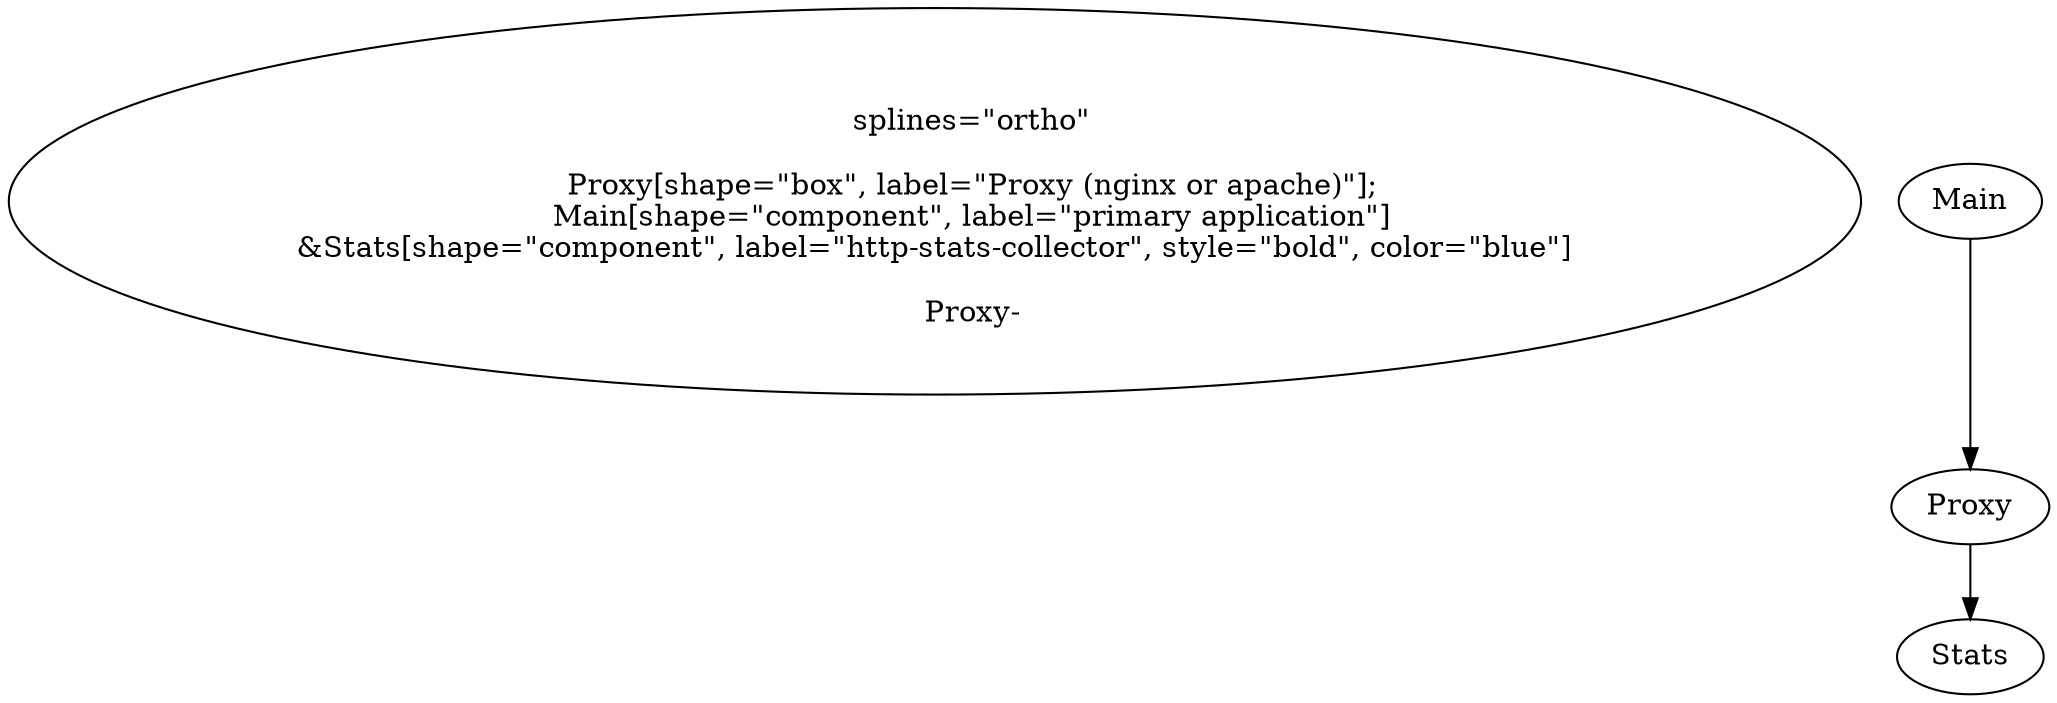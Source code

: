 # Use the graphviz dot tool to generate a PDF/PNG:
# dot http-stats-collector.dot -Tpng -o ../images/http-stats-collector-diagram.png
digraph collector{<
	splines="ortho"

	Proxy[shape="box", label="Proxy (nginx or apache)"];
	Main[shape="component", label="primary application"]
&Stats[shape="component", label="http-stats-collector", style="bold", color="blue"]

	Proxy->Main
	Main->Proxy
	Proxy->Stats
}

